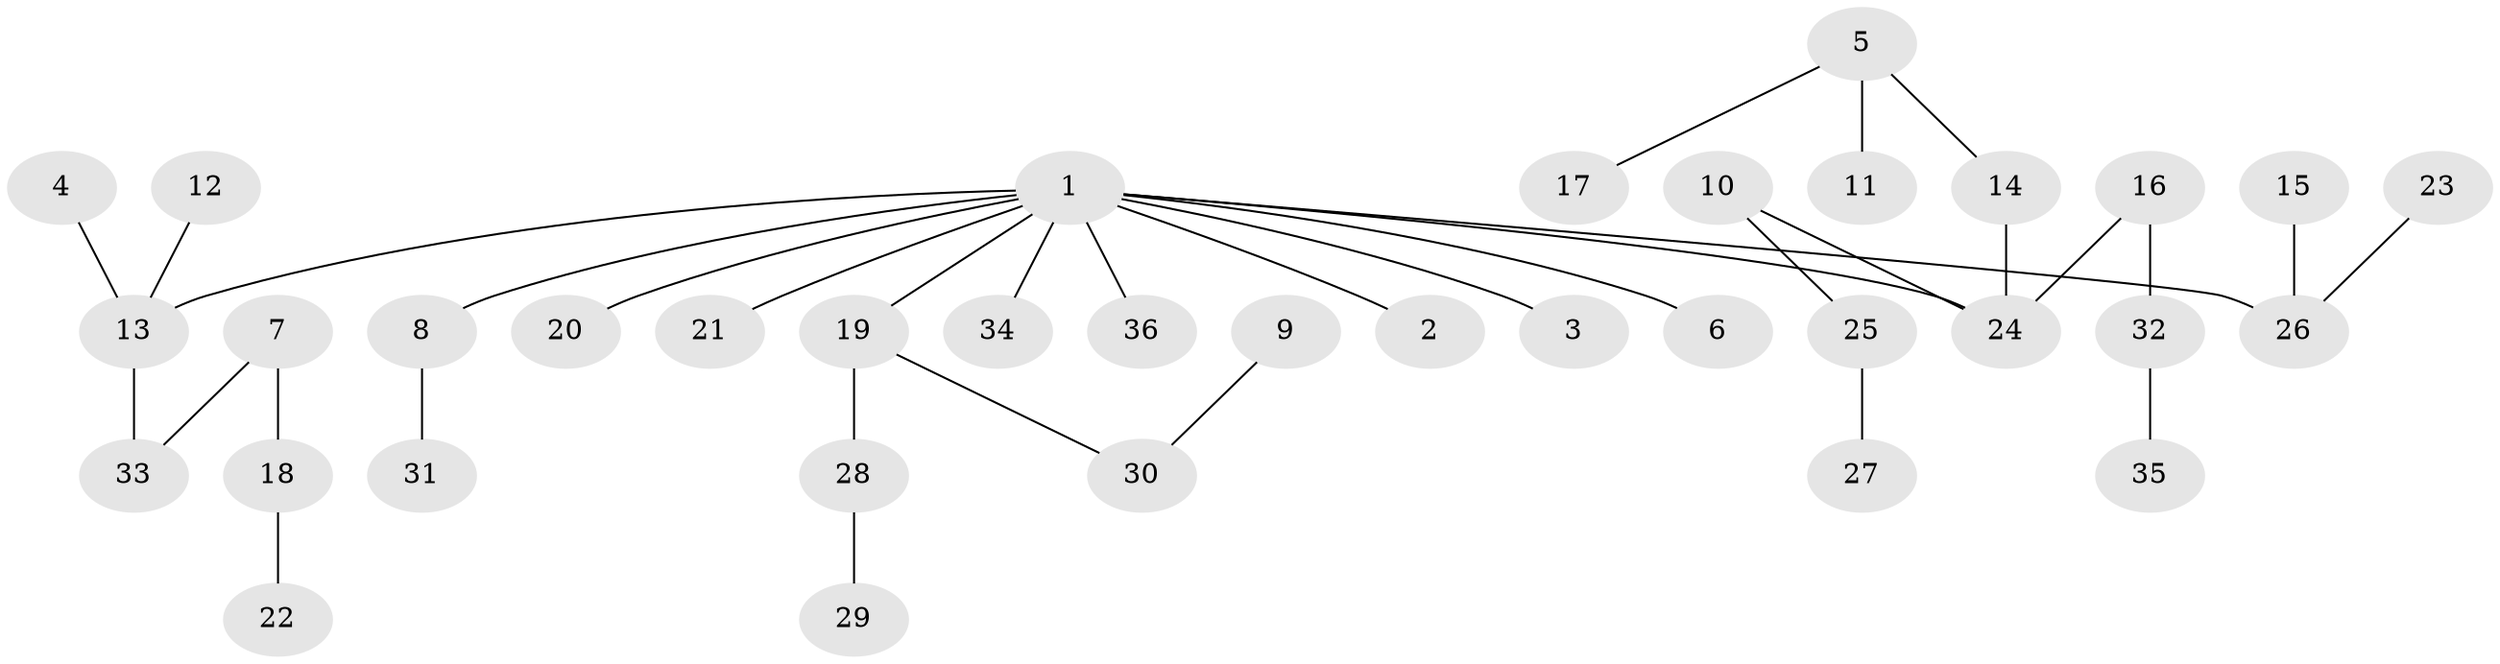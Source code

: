 // original degree distribution, {7: 0.013888888888888888, 6: 0.013888888888888888, 2: 0.2638888888888889, 3: 0.18055555555555555, 4: 0.027777777777777776, 5: 0.027777777777777776, 1: 0.4722222222222222}
// Generated by graph-tools (version 1.1) at 2025/26/03/09/25 03:26:23]
// undirected, 36 vertices, 35 edges
graph export_dot {
graph [start="1"]
  node [color=gray90,style=filled];
  1;
  2;
  3;
  4;
  5;
  6;
  7;
  8;
  9;
  10;
  11;
  12;
  13;
  14;
  15;
  16;
  17;
  18;
  19;
  20;
  21;
  22;
  23;
  24;
  25;
  26;
  27;
  28;
  29;
  30;
  31;
  32;
  33;
  34;
  35;
  36;
  1 -- 2 [weight=1.0];
  1 -- 3 [weight=1.0];
  1 -- 6 [weight=1.0];
  1 -- 8 [weight=1.0];
  1 -- 13 [weight=1.0];
  1 -- 19 [weight=1.0];
  1 -- 20 [weight=1.0];
  1 -- 21 [weight=1.0];
  1 -- 24 [weight=1.0];
  1 -- 26 [weight=1.0];
  1 -- 34 [weight=1.0];
  1 -- 36 [weight=1.0];
  4 -- 13 [weight=1.0];
  5 -- 11 [weight=1.0];
  5 -- 14 [weight=1.0];
  5 -- 17 [weight=1.0];
  7 -- 18 [weight=1.0];
  7 -- 33 [weight=1.0];
  8 -- 31 [weight=1.0];
  9 -- 30 [weight=1.0];
  10 -- 24 [weight=1.0];
  10 -- 25 [weight=1.0];
  12 -- 13 [weight=1.0];
  13 -- 33 [weight=1.0];
  14 -- 24 [weight=1.0];
  15 -- 26 [weight=1.0];
  16 -- 24 [weight=1.0];
  16 -- 32 [weight=1.0];
  18 -- 22 [weight=1.0];
  19 -- 28 [weight=1.0];
  19 -- 30 [weight=1.0];
  23 -- 26 [weight=1.0];
  25 -- 27 [weight=1.0];
  28 -- 29 [weight=1.0];
  32 -- 35 [weight=1.0];
}
